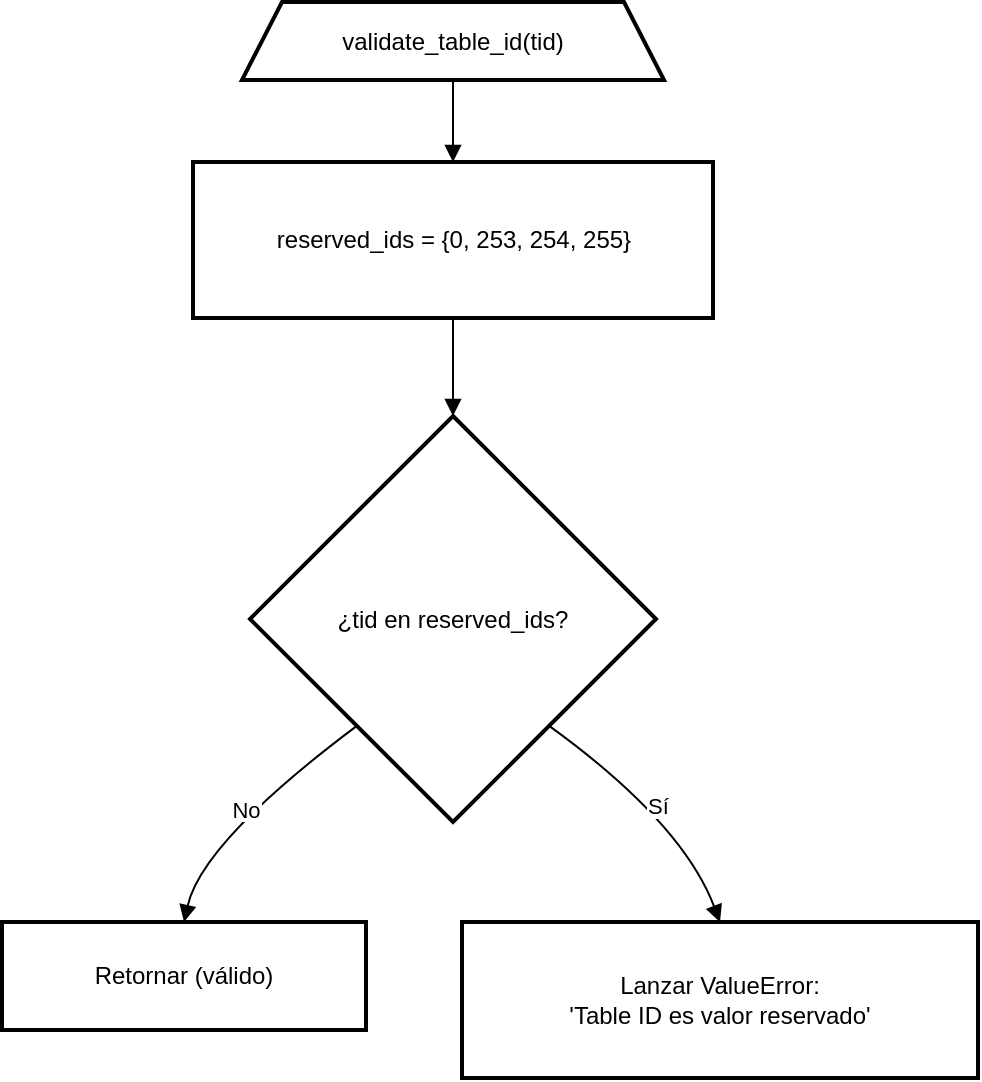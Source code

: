 <mxfile version="27.0.9">
  <diagram name="Página-1" id="0et1rjZMFLMLWJKZB2Ur">
    <mxGraphModel grid="1" page="1" gridSize="10" guides="1" tooltips="1" connect="1" arrows="1" fold="1" pageScale="1" pageWidth="827" pageHeight="1169" math="0" shadow="0">
      <root>
        <mxCell id="0" />
        <mxCell id="1" parent="0" />
        <mxCell id="obcNwikdx_ZnkEg2HeXp-1" value="validate_table_id(tid)" style="shape=trapezoid;perimeter=trapezoidPerimeter;fixedSize=1;strokeWidth=2;whiteSpace=wrap;" vertex="1" parent="1">
          <mxGeometry x="150" y="70" width="211" height="39" as="geometry" />
        </mxCell>
        <mxCell id="obcNwikdx_ZnkEg2HeXp-2" value="reserved_ids = {0, 253, 254, 255}" style="whiteSpace=wrap;strokeWidth=2;" vertex="1" parent="1">
          <mxGeometry x="125.5" y="150" width="260" height="78" as="geometry" />
        </mxCell>
        <mxCell id="obcNwikdx_ZnkEg2HeXp-3" value="¿tid en reserved_ids?" style="rhombus;strokeWidth=2;whiteSpace=wrap;" vertex="1" parent="1">
          <mxGeometry x="154" y="277" width="203" height="203" as="geometry" />
        </mxCell>
        <mxCell id="obcNwikdx_ZnkEg2HeXp-4" value="Retornar (válido)" style="whiteSpace=wrap;strokeWidth=2;" vertex="1" parent="1">
          <mxGeometry x="30" y="530" width="182" height="54" as="geometry" />
        </mxCell>
        <mxCell id="obcNwikdx_ZnkEg2HeXp-5" value="Lanzar ValueError:&#xa;        &#39;Table ID es valor reservado&#39;" style="whiteSpace=wrap;strokeWidth=2;" vertex="1" parent="1">
          <mxGeometry x="260" y="530" width="258" height="78" as="geometry" />
        </mxCell>
        <mxCell id="obcNwikdx_ZnkEg2HeXp-6" value="" style="curved=1;startArrow=none;endArrow=block;exitX=0.5;exitY=1;entryX=0.5;entryY=-0.01;rounded=0;exitDx=0;exitDy=0;" edge="1" parent="1" source="obcNwikdx_ZnkEg2HeXp-1" target="obcNwikdx_ZnkEg2HeXp-2">
          <mxGeometry relative="1" as="geometry">
            <Array as="points" />
          </mxGeometry>
        </mxCell>
        <mxCell id="obcNwikdx_ZnkEg2HeXp-7" value="" style="curved=1;startArrow=none;endArrow=block;exitX=0.5;exitY=0.99;entryX=0.5;entryY=0;rounded=0;" edge="1" parent="1" source="obcNwikdx_ZnkEg2HeXp-2" target="obcNwikdx_ZnkEg2HeXp-3">
          <mxGeometry relative="1" as="geometry">
            <Array as="points" />
          </mxGeometry>
        </mxCell>
        <mxCell id="obcNwikdx_ZnkEg2HeXp-8" value="No" style="curved=1;startArrow=none;endArrow=block;exitX=0.05;exitY=1;entryX=0.5;entryY=0;rounded=0;" edge="1" parent="1" source="obcNwikdx_ZnkEg2HeXp-3" target="obcNwikdx_ZnkEg2HeXp-4">
          <mxGeometry relative="1" as="geometry">
            <Array as="points">
              <mxPoint x="130" y="490" />
            </Array>
          </mxGeometry>
        </mxCell>
        <mxCell id="obcNwikdx_ZnkEg2HeXp-9" value="Sí" style="curved=1;startArrow=none;endArrow=block;exitX=0.95;exitY=1;entryX=0.5;entryY=0;rounded=0;" edge="1" parent="1" source="obcNwikdx_ZnkEg2HeXp-3" target="obcNwikdx_ZnkEg2HeXp-5">
          <mxGeometry relative="1" as="geometry">
            <Array as="points">
              <mxPoint x="370" y="480" />
            </Array>
          </mxGeometry>
        </mxCell>
      </root>
    </mxGraphModel>
  </diagram>
</mxfile>
